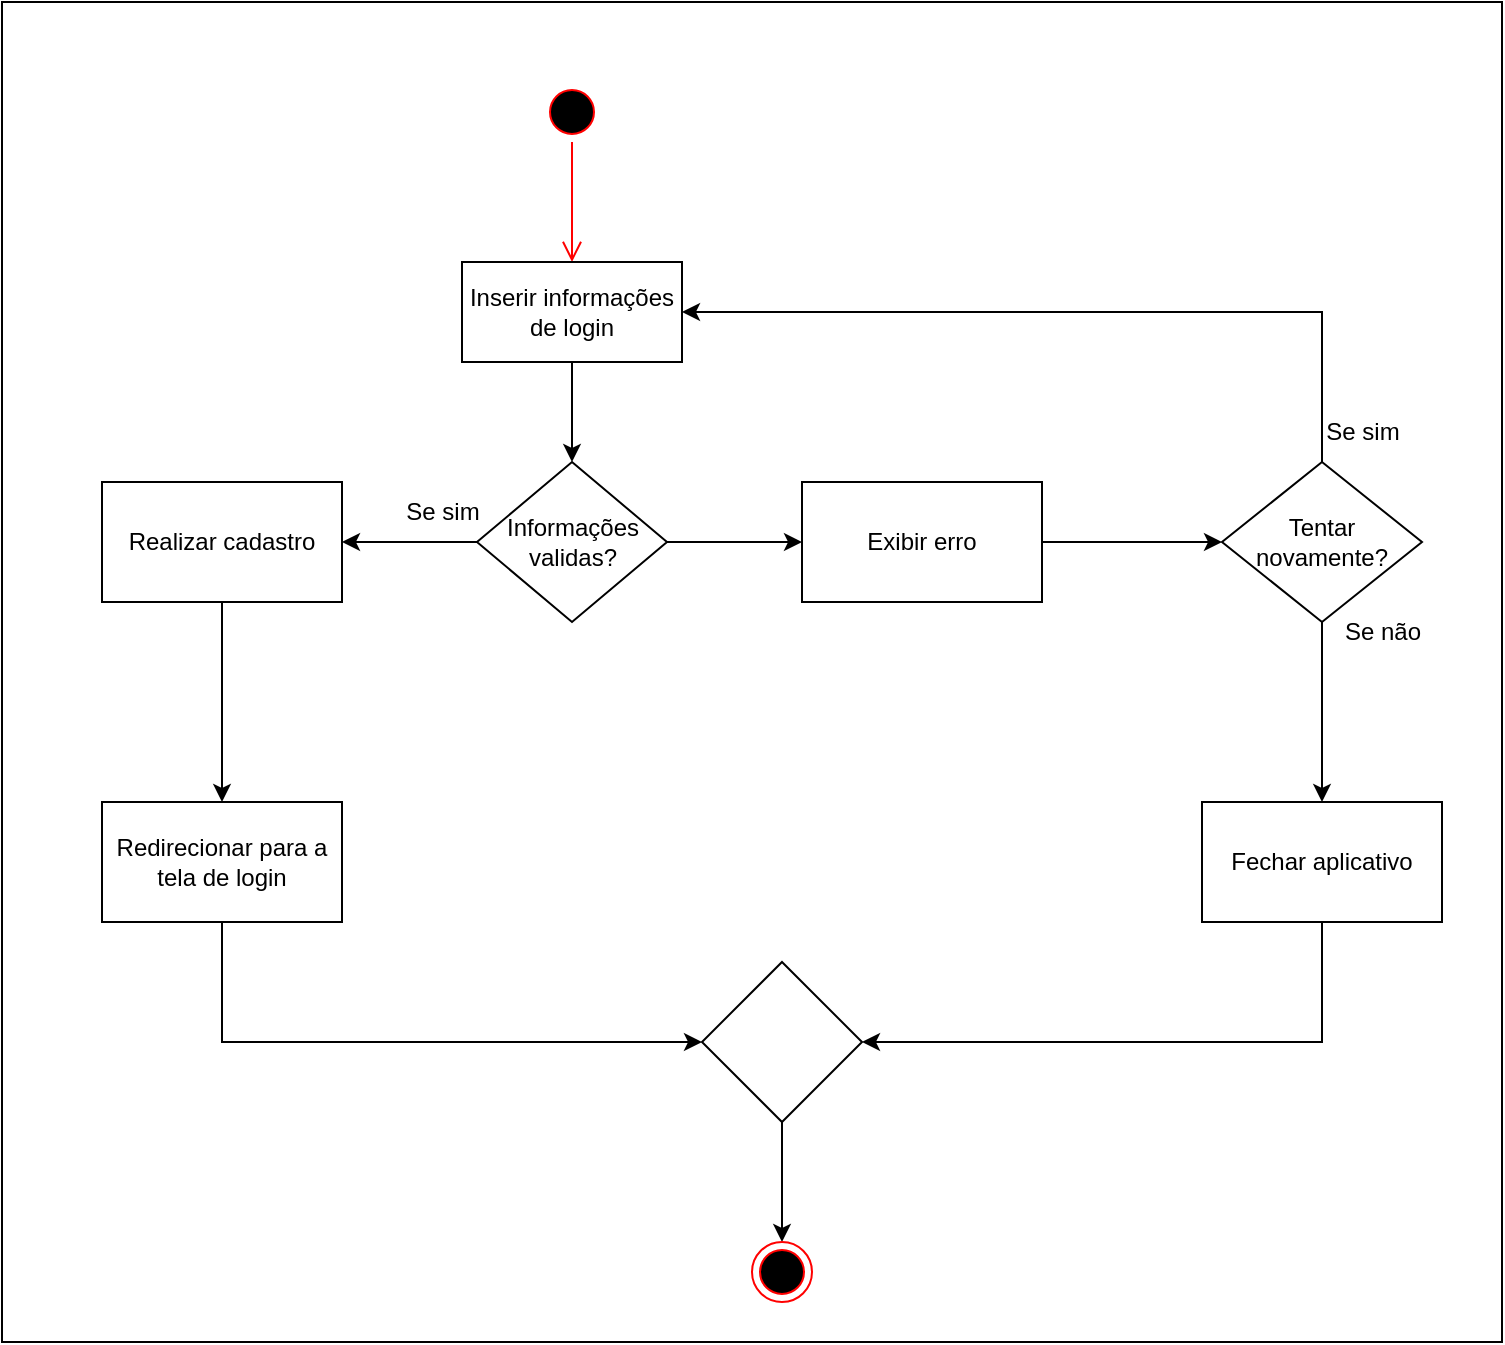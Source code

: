 <mxfile version="24.7.8">
  <diagram name="Página-1" id="ecTGsujzA3ROi8rSyaOn">
    <mxGraphModel dx="1434" dy="780" grid="1" gridSize="10" guides="1" tooltips="1" connect="1" arrows="1" fold="1" page="1" pageScale="1" pageWidth="827" pageHeight="1169" math="0" shadow="0">
      <root>
        <mxCell id="0" />
        <mxCell id="1" parent="0" />
        <mxCell id="nHi53kV_92oGY9Jn5cKG-44" value="" style="html=1;whiteSpace=wrap;" vertex="1" parent="1">
          <mxGeometry x="70" y="60" width="750" height="670" as="geometry" />
        </mxCell>
        <mxCell id="nHi53kV_92oGY9Jn5cKG-1" value="" style="ellipse;html=1;shape=startState;fillColor=#000000;strokeColor=#ff0000;" vertex="1" parent="1">
          <mxGeometry x="340" y="100" width="30" height="30" as="geometry" />
        </mxCell>
        <mxCell id="nHi53kV_92oGY9Jn5cKG-2" value="" style="edgeStyle=orthogonalEdgeStyle;html=1;verticalAlign=bottom;endArrow=open;endSize=8;strokeColor=#ff0000;rounded=0;" edge="1" parent="1" source="nHi53kV_92oGY9Jn5cKG-1">
          <mxGeometry relative="1" as="geometry">
            <mxPoint x="355" y="190" as="targetPoint" />
          </mxGeometry>
        </mxCell>
        <mxCell id="nHi53kV_92oGY9Jn5cKG-3" value="" style="edgeStyle=orthogonalEdgeStyle;rounded=0;orthogonalLoop=1;jettySize=auto;html=1;" edge="1" parent="1" source="nHi53kV_92oGY9Jn5cKG-4" target="nHi53kV_92oGY9Jn5cKG-7">
          <mxGeometry relative="1" as="geometry" />
        </mxCell>
        <mxCell id="nHi53kV_92oGY9Jn5cKG-4" value="Inserir informações de login" style="html=1;whiteSpace=wrap;" vertex="1" parent="1">
          <mxGeometry x="300" y="190" width="110" height="50" as="geometry" />
        </mxCell>
        <mxCell id="nHi53kV_92oGY9Jn5cKG-5" value="" style="edgeStyle=orthogonalEdgeStyle;rounded=0;orthogonalLoop=1;jettySize=auto;html=1;" edge="1" parent="1" source="nHi53kV_92oGY9Jn5cKG-7" target="nHi53kV_92oGY9Jn5cKG-9">
          <mxGeometry relative="1" as="geometry" />
        </mxCell>
        <mxCell id="nHi53kV_92oGY9Jn5cKG-6" value="" style="edgeStyle=orthogonalEdgeStyle;rounded=0;orthogonalLoop=1;jettySize=auto;html=1;" edge="1" parent="1" source="nHi53kV_92oGY9Jn5cKG-7" target="nHi53kV_92oGY9Jn5cKG-14">
          <mxGeometry relative="1" as="geometry" />
        </mxCell>
        <mxCell id="nHi53kV_92oGY9Jn5cKG-7" value="Informações validas?" style="rhombus;whiteSpace=wrap;html=1;" vertex="1" parent="1">
          <mxGeometry x="307.5" y="290" width="95" height="80" as="geometry" />
        </mxCell>
        <mxCell id="nHi53kV_92oGY9Jn5cKG-8" value="" style="edgeStyle=orthogonalEdgeStyle;rounded=0;orthogonalLoop=1;jettySize=auto;html=1;" edge="1" parent="1" source="nHi53kV_92oGY9Jn5cKG-9" target="nHi53kV_92oGY9Jn5cKG-12">
          <mxGeometry relative="1" as="geometry" />
        </mxCell>
        <mxCell id="nHi53kV_92oGY9Jn5cKG-9" value="Realizar cadastro" style="whiteSpace=wrap;html=1;" vertex="1" parent="1">
          <mxGeometry x="120" y="300" width="120" height="60" as="geometry" />
        </mxCell>
        <mxCell id="nHi53kV_92oGY9Jn5cKG-10" value="Se sim" style="text;html=1;align=center;verticalAlign=middle;resizable=0;points=[];autosize=1;strokeColor=none;fillColor=none;" vertex="1" parent="1">
          <mxGeometry x="260" y="300" width="60" height="30" as="geometry" />
        </mxCell>
        <mxCell id="nHi53kV_92oGY9Jn5cKG-11" style="edgeStyle=orthogonalEdgeStyle;rounded=0;orthogonalLoop=1;jettySize=auto;html=1;" edge="1" parent="1" source="nHi53kV_92oGY9Jn5cKG-12" target="nHi53kV_92oGY9Jn5cKG-23">
          <mxGeometry relative="1" as="geometry">
            <Array as="points">
              <mxPoint x="180" y="580" />
            </Array>
          </mxGeometry>
        </mxCell>
        <mxCell id="nHi53kV_92oGY9Jn5cKG-12" value="Redirecionar para a tela de login" style="whiteSpace=wrap;html=1;" vertex="1" parent="1">
          <mxGeometry x="120" y="460" width="120" height="60" as="geometry" />
        </mxCell>
        <mxCell id="nHi53kV_92oGY9Jn5cKG-13" value="" style="edgeStyle=orthogonalEdgeStyle;rounded=0;orthogonalLoop=1;jettySize=auto;html=1;" edge="1" parent="1" source="nHi53kV_92oGY9Jn5cKG-14" target="nHi53kV_92oGY9Jn5cKG-17">
          <mxGeometry relative="1" as="geometry" />
        </mxCell>
        <mxCell id="nHi53kV_92oGY9Jn5cKG-14" value="Exibir erro" style="whiteSpace=wrap;html=1;" vertex="1" parent="1">
          <mxGeometry x="470" y="300" width="120" height="60" as="geometry" />
        </mxCell>
        <mxCell id="nHi53kV_92oGY9Jn5cKG-15" style="edgeStyle=orthogonalEdgeStyle;rounded=0;orthogonalLoop=1;jettySize=auto;html=1;" edge="1" parent="1" source="nHi53kV_92oGY9Jn5cKG-17" target="nHi53kV_92oGY9Jn5cKG-4">
          <mxGeometry relative="1" as="geometry">
            <Array as="points">
              <mxPoint x="730" y="215" />
            </Array>
          </mxGeometry>
        </mxCell>
        <mxCell id="nHi53kV_92oGY9Jn5cKG-16" value="" style="edgeStyle=orthogonalEdgeStyle;rounded=0;orthogonalLoop=1;jettySize=auto;html=1;" edge="1" parent="1" source="nHi53kV_92oGY9Jn5cKG-17" target="nHi53kV_92oGY9Jn5cKG-20">
          <mxGeometry relative="1" as="geometry" />
        </mxCell>
        <mxCell id="nHi53kV_92oGY9Jn5cKG-17" value="Tentar novamente?" style="rhombus;whiteSpace=wrap;html=1;" vertex="1" parent="1">
          <mxGeometry x="680" y="290" width="100" height="80" as="geometry" />
        </mxCell>
        <mxCell id="nHi53kV_92oGY9Jn5cKG-18" value="Se sim" style="text;html=1;align=center;verticalAlign=middle;resizable=0;points=[];autosize=1;strokeColor=none;fillColor=none;" vertex="1" parent="1">
          <mxGeometry x="720" y="260" width="60" height="30" as="geometry" />
        </mxCell>
        <mxCell id="nHi53kV_92oGY9Jn5cKG-19" style="edgeStyle=orthogonalEdgeStyle;rounded=0;orthogonalLoop=1;jettySize=auto;html=1;" edge="1" parent="1" source="nHi53kV_92oGY9Jn5cKG-20" target="nHi53kV_92oGY9Jn5cKG-23">
          <mxGeometry relative="1" as="geometry">
            <Array as="points">
              <mxPoint x="730" y="580" />
            </Array>
          </mxGeometry>
        </mxCell>
        <mxCell id="nHi53kV_92oGY9Jn5cKG-20" value="Fechar aplicativo" style="whiteSpace=wrap;html=1;" vertex="1" parent="1">
          <mxGeometry x="670" y="460" width="120" height="60" as="geometry" />
        </mxCell>
        <mxCell id="nHi53kV_92oGY9Jn5cKG-21" value="Se não" style="text;html=1;align=center;verticalAlign=middle;resizable=0;points=[];autosize=1;strokeColor=none;fillColor=none;" vertex="1" parent="1">
          <mxGeometry x="730" y="360" width="60" height="30" as="geometry" />
        </mxCell>
        <mxCell id="nHi53kV_92oGY9Jn5cKG-22" value="" style="edgeStyle=orthogonalEdgeStyle;rounded=0;orthogonalLoop=1;jettySize=auto;html=1;" edge="1" parent="1" source="nHi53kV_92oGY9Jn5cKG-23" target="nHi53kV_92oGY9Jn5cKG-24">
          <mxGeometry relative="1" as="geometry" />
        </mxCell>
        <mxCell id="nHi53kV_92oGY9Jn5cKG-23" value="" style="rhombus;whiteSpace=wrap;html=1;" vertex="1" parent="1">
          <mxGeometry x="420" y="540" width="80" height="80" as="geometry" />
        </mxCell>
        <mxCell id="nHi53kV_92oGY9Jn5cKG-24" value="" style="ellipse;html=1;shape=endState;fillColor=#000000;strokeColor=#ff0000;" vertex="1" parent="1">
          <mxGeometry x="445" y="680" width="30" height="30" as="geometry" />
        </mxCell>
        <mxCell id="nHi53kV_92oGY9Jn5cKG-36" style="edgeStyle=orthogonalEdgeStyle;rounded=0;orthogonalLoop=1;jettySize=auto;html=1;entryX=0;entryY=0.5;entryDx=0;entryDy=0;" edge="1" parent="1" source="nHi53kV_92oGY9Jn5cKG-38">
          <mxGeometry relative="1" as="geometry">
            <Array as="points">
              <mxPoint x="-310" y="540" />
              <mxPoint x="-310" y="405" />
            </Array>
            <mxPoint x="-180" y="405" as="targetPoint" />
          </mxGeometry>
        </mxCell>
      </root>
    </mxGraphModel>
  </diagram>
</mxfile>
